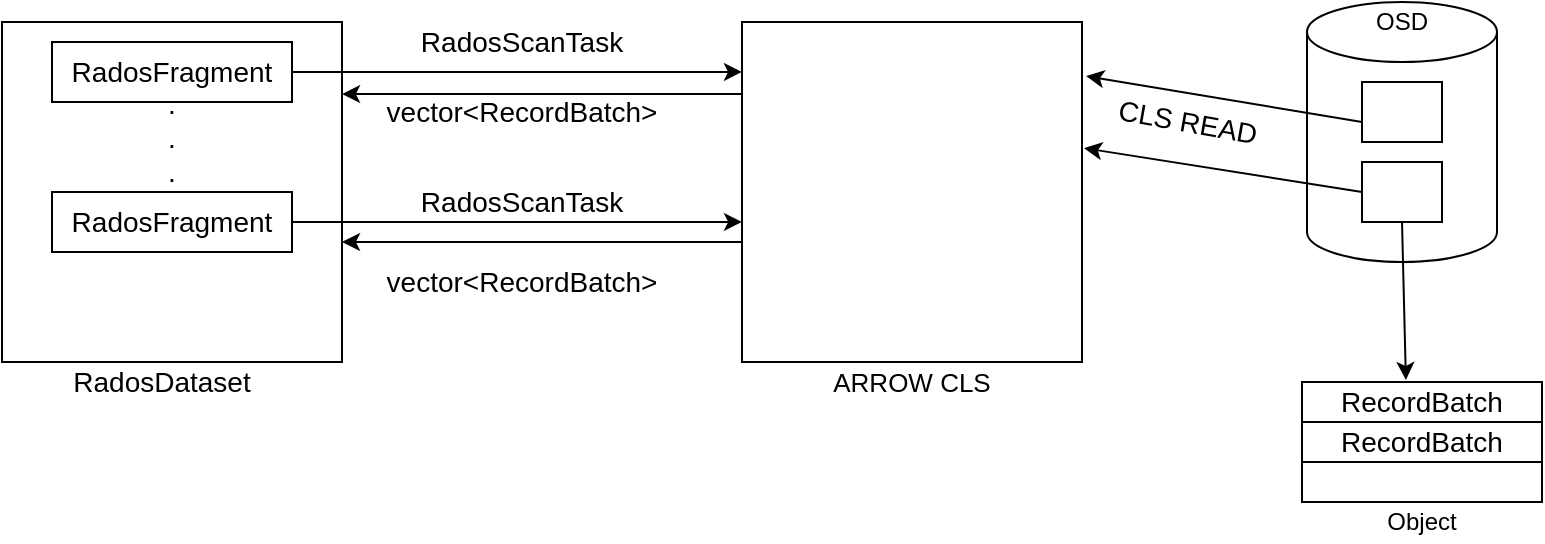 <mxfile version="13.6.10" type="github">
  <diagram id="15WnuG5AwdH6QXES573Q" name="Page-1">
    <mxGraphModel dx="946" dy="478" grid="1" gridSize="10" guides="1" tooltips="1" connect="1" arrows="1" fold="1" page="1" pageScale="1" pageWidth="1169" pageHeight="827" math="0" shadow="0">
      <root>
        <mxCell id="0" />
        <mxCell id="1" parent="0" />
        <mxCell id="0yRWITcgKIYgQ3G4mCgw-1" value="" style="whiteSpace=wrap;html=1;aspect=fixed;" vertex="1" parent="1">
          <mxGeometry x="130" y="140" width="170" height="170" as="geometry" />
        </mxCell>
        <mxCell id="0yRWITcgKIYgQ3G4mCgw-2" value="" style="whiteSpace=wrap;html=1;aspect=fixed;" vertex="1" parent="1">
          <mxGeometry x="500" y="140" width="170" height="170" as="geometry" />
        </mxCell>
        <mxCell id="0yRWITcgKIYgQ3G4mCgw-3" value="&lt;font style=&quot;font-size: 14px&quot;&gt;RadosFragment&lt;/font&gt;" style="rounded=0;whiteSpace=wrap;html=1;" vertex="1" parent="1">
          <mxGeometry x="155" y="150" width="120" height="30" as="geometry" />
        </mxCell>
        <mxCell id="0yRWITcgKIYgQ3G4mCgw-5" value="&lt;font style=&quot;font-size: 14px&quot;&gt;RadosFragment&lt;/font&gt;" style="rounded=0;whiteSpace=wrap;html=1;" vertex="1" parent="1">
          <mxGeometry x="155" y="225" width="120" height="30" as="geometry" />
        </mxCell>
        <mxCell id="0yRWITcgKIYgQ3G4mCgw-6" value="&lt;font style=&quot;font-size: 14px&quot;&gt;RadosDataset&lt;/font&gt;" style="text;html=1;strokeColor=none;fillColor=none;align=center;verticalAlign=middle;whiteSpace=wrap;rounded=0;" vertex="1" parent="1">
          <mxGeometry x="190" y="310" width="40" height="20" as="geometry" />
        </mxCell>
        <mxCell id="0yRWITcgKIYgQ3G4mCgw-8" value="&lt;font style=&quot;font-size: 13px&quot;&gt;ARROW CLS&lt;/font&gt;" style="text;html=1;strokeColor=none;fillColor=none;align=center;verticalAlign=middle;whiteSpace=wrap;rounded=0;" vertex="1" parent="1">
          <mxGeometry x="530" y="310" width="110" height="20" as="geometry" />
        </mxCell>
        <mxCell id="0yRWITcgKIYgQ3G4mCgw-10" value="" style="shape=cylinder3;whiteSpace=wrap;html=1;boundedLbl=1;backgroundOutline=1;size=15;" vertex="1" parent="1">
          <mxGeometry x="782.5" y="130" width="95" height="130" as="geometry" />
        </mxCell>
        <mxCell id="0yRWITcgKIYgQ3G4mCgw-11" value="" style="rounded=0;whiteSpace=wrap;html=1;" vertex="1" parent="1">
          <mxGeometry x="810" y="210" width="40" height="30" as="geometry" />
        </mxCell>
        <mxCell id="0yRWITcgKIYgQ3G4mCgw-12" value="" style="rounded=0;whiteSpace=wrap;html=1;" vertex="1" parent="1">
          <mxGeometry x="810" y="170" width="40" height="30" as="geometry" />
        </mxCell>
        <mxCell id="0yRWITcgKIYgQ3G4mCgw-14" value="" style="rounded=0;whiteSpace=wrap;html=1;" vertex="1" parent="1">
          <mxGeometry x="780" y="320" width="120" height="60" as="geometry" />
        </mxCell>
        <mxCell id="0yRWITcgKIYgQ3G4mCgw-15" value="&lt;font style=&quot;font-size: 14px&quot;&gt;RecordBatch&lt;/font&gt;" style="rounded=0;whiteSpace=wrap;html=1;" vertex="1" parent="1">
          <mxGeometry x="780" y="320" width="120" height="20" as="geometry" />
        </mxCell>
        <mxCell id="0yRWITcgKIYgQ3G4mCgw-16" value="&lt;font style=&quot;font-size: 14px&quot;&gt;RecordBatch&lt;/font&gt;" style="rounded=0;whiteSpace=wrap;html=1;" vertex="1" parent="1">
          <mxGeometry x="780" y="340" width="120" height="20" as="geometry" />
        </mxCell>
        <mxCell id="0yRWITcgKIYgQ3G4mCgw-17" value="Object" style="text;html=1;strokeColor=none;fillColor=none;align=center;verticalAlign=middle;whiteSpace=wrap;rounded=0;" vertex="1" parent="1">
          <mxGeometry x="820" y="380" width="40" height="20" as="geometry" />
        </mxCell>
        <mxCell id="0yRWITcgKIYgQ3G4mCgw-18" value="OSD" style="text;html=1;strokeColor=none;fillColor=none;align=center;verticalAlign=middle;whiteSpace=wrap;rounded=0;" vertex="1" parent="1">
          <mxGeometry x="810" y="130" width="40" height="20" as="geometry" />
        </mxCell>
        <mxCell id="0yRWITcgKIYgQ3G4mCgw-20" value="" style="endArrow=classic;html=1;exitX=1;exitY=0.5;exitDx=0;exitDy=0;entryX=0;entryY=0.147;entryDx=0;entryDy=0;entryPerimeter=0;" edge="1" parent="1" source="0yRWITcgKIYgQ3G4mCgw-3" target="0yRWITcgKIYgQ3G4mCgw-2">
          <mxGeometry width="50" height="50" relative="1" as="geometry">
            <mxPoint x="330" y="165" as="sourcePoint" />
            <mxPoint x="380" y="115" as="targetPoint" />
          </mxGeometry>
        </mxCell>
        <mxCell id="0yRWITcgKIYgQ3G4mCgw-24" value="&lt;font style=&quot;font-size: 14px&quot;&gt;RadosScanTask&lt;/font&gt;" style="text;html=1;strokeColor=none;fillColor=none;align=center;verticalAlign=middle;whiteSpace=wrap;rounded=0;" vertex="1" parent="1">
          <mxGeometry x="370" y="140" width="40" height="20" as="geometry" />
        </mxCell>
        <mxCell id="0yRWITcgKIYgQ3G4mCgw-27" value="&lt;font style=&quot;font-size: 14px&quot;&gt;RadosScanTask&lt;/font&gt;" style="text;html=1;strokeColor=none;fillColor=none;align=center;verticalAlign=middle;whiteSpace=wrap;rounded=0;" vertex="1" parent="1">
          <mxGeometry x="370" y="220" width="40" height="20" as="geometry" />
        </mxCell>
        <mxCell id="0yRWITcgKIYgQ3G4mCgw-28" style="edgeStyle=orthogonalEdgeStyle;rounded=0;orthogonalLoop=1;jettySize=auto;html=1;exitX=0.5;exitY=1;exitDx=0;exitDy=0;" edge="1" parent="1" source="0yRWITcgKIYgQ3G4mCgw-27" target="0yRWITcgKIYgQ3G4mCgw-27">
          <mxGeometry relative="1" as="geometry" />
        </mxCell>
        <mxCell id="0yRWITcgKIYgQ3G4mCgw-29" value="" style="endArrow=classic;html=1;entryX=1.012;entryY=0.159;entryDx=0;entryDy=0;entryPerimeter=0;" edge="1" parent="1" target="0yRWITcgKIYgQ3G4mCgw-2">
          <mxGeometry width="50" height="50" relative="1" as="geometry">
            <mxPoint x="810" y="190" as="sourcePoint" />
            <mxPoint x="860" y="140" as="targetPoint" />
          </mxGeometry>
        </mxCell>
        <mxCell id="0yRWITcgKIYgQ3G4mCgw-30" value="" style="endArrow=classic;html=1;exitX=0;exitY=0.5;exitDx=0;exitDy=0;entryX=1.006;entryY=0.371;entryDx=0;entryDy=0;entryPerimeter=0;" edge="1" parent="1" source="0yRWITcgKIYgQ3G4mCgw-11" target="0yRWITcgKIYgQ3G4mCgw-2">
          <mxGeometry width="50" height="50" relative="1" as="geometry">
            <mxPoint x="490" y="330" as="sourcePoint" />
            <mxPoint x="540" y="280" as="targetPoint" />
          </mxGeometry>
        </mxCell>
        <mxCell id="0yRWITcgKIYgQ3G4mCgw-31" value="&lt;font style=&quot;font-size: 14px&quot;&gt;CLS READ&lt;/font&gt;" style="text;html=1;strokeColor=none;fillColor=none;align=center;verticalAlign=middle;whiteSpace=wrap;rounded=0;rotation=10;" vertex="1" parent="1">
          <mxGeometry x="662.5" y="180" width="120" height="20" as="geometry" />
        </mxCell>
        <mxCell id="0yRWITcgKIYgQ3G4mCgw-33" value="" style="endArrow=classic;html=1;exitX=0.5;exitY=1;exitDx=0;exitDy=0;entryX=0.433;entryY=-0.05;entryDx=0;entryDy=0;entryPerimeter=0;" edge="1" parent="1" source="0yRWITcgKIYgQ3G4mCgw-11" target="0yRWITcgKIYgQ3G4mCgw-15">
          <mxGeometry width="50" height="50" relative="1" as="geometry">
            <mxPoint x="490" y="330" as="sourcePoint" />
            <mxPoint x="540" y="280" as="targetPoint" />
          </mxGeometry>
        </mxCell>
        <mxCell id="0yRWITcgKIYgQ3G4mCgw-36" value="&lt;font style=&quot;font-size: 14px&quot;&gt;vector&amp;lt;RecordBatch&amp;gt;&lt;/font&gt;" style="text;html=1;strokeColor=none;fillColor=none;align=center;verticalAlign=middle;whiteSpace=wrap;rounded=0;" vertex="1" parent="1">
          <mxGeometry x="370" y="260" width="40" height="20" as="geometry" />
        </mxCell>
        <mxCell id="0yRWITcgKIYgQ3G4mCgw-41" value="" style="endArrow=classic;html=1;entryX=0;entryY=0.588;entryDx=0;entryDy=0;entryPerimeter=0;" edge="1" parent="1" target="0yRWITcgKIYgQ3G4mCgw-2">
          <mxGeometry width="50" height="50" relative="1" as="geometry">
            <mxPoint x="275" y="240" as="sourcePoint" />
            <mxPoint x="325" y="190" as="targetPoint" />
          </mxGeometry>
        </mxCell>
        <mxCell id="0yRWITcgKIYgQ3G4mCgw-42" value="" style="endArrow=classic;html=1;entryX=1;entryY=0.647;entryDx=0;entryDy=0;entryPerimeter=0;" edge="1" parent="1" target="0yRWITcgKIYgQ3G4mCgw-1">
          <mxGeometry width="50" height="50" relative="1" as="geometry">
            <mxPoint x="500" y="250" as="sourcePoint" />
            <mxPoint x="370" y="290" as="targetPoint" />
          </mxGeometry>
        </mxCell>
        <mxCell id="0yRWITcgKIYgQ3G4mCgw-43" value="" style="endArrow=classic;html=1;exitX=0;exitY=0.212;exitDx=0;exitDy=0;exitPerimeter=0;entryX=1;entryY=0.212;entryDx=0;entryDy=0;entryPerimeter=0;" edge="1" parent="1" source="0yRWITcgKIYgQ3G4mCgw-2" target="0yRWITcgKIYgQ3G4mCgw-1">
          <mxGeometry width="50" height="50" relative="1" as="geometry">
            <mxPoint x="490" y="320" as="sourcePoint" />
            <mxPoint x="400" y="320" as="targetPoint" />
          </mxGeometry>
        </mxCell>
        <mxCell id="0yRWITcgKIYgQ3G4mCgw-44" value="&lt;font style=&quot;font-size: 14px&quot;&gt;vector&amp;lt;RecordBatch&amp;gt;&lt;/font&gt;" style="text;html=1;strokeColor=none;fillColor=none;align=center;verticalAlign=middle;whiteSpace=wrap;rounded=0;" vertex="1" parent="1">
          <mxGeometry x="370" y="175" width="40" height="20" as="geometry" />
        </mxCell>
        <mxCell id="0yRWITcgKIYgQ3G4mCgw-49" value="&lt;font style=&quot;font-size: 14px&quot;&gt;.&lt;br&gt;.&lt;br&gt;.&lt;/font&gt;" style="text;html=1;strokeColor=none;fillColor=none;align=center;verticalAlign=middle;whiteSpace=wrap;rounded=0;" vertex="1" parent="1">
          <mxGeometry x="195" y="180" width="40" height="35" as="geometry" />
        </mxCell>
      </root>
    </mxGraphModel>
  </diagram>
</mxfile>
